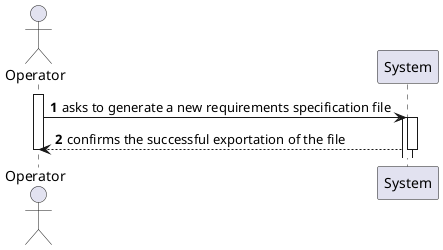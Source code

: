 @startuml US2001_SSD
autonumber

actor "Operator" as OP
participant "System" as SYS

activate OP

OP -> SYS : asks to generate a new requirements specification file

activate SYS

activate SYS

SYS --> OP : confirms the successful exportation of the file
deactivate SYS


deactivate OP

@enduml